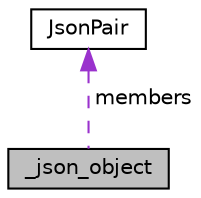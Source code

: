 digraph "_json_object"
{
  edge [fontname="Helvetica",fontsize="10",labelfontname="Helvetica",labelfontsize="10"];
  node [fontname="Helvetica",fontsize="10",shape=record];
  Node1 [label="_json_object",height=0.2,width=0.4,color="black", fillcolor="grey75", style="filled", fontcolor="black"];
  Node2 -> Node1 [dir="back",color="darkorchid3",fontsize="10",style="dashed",label=" members" ];
  Node2 [label="JsonPair",height=0.2,width=0.4,color="black", fillcolor="white", style="filled",URL="$structJsonPair.html",tooltip="pour stocker une \"pair\" string : value "];
}
